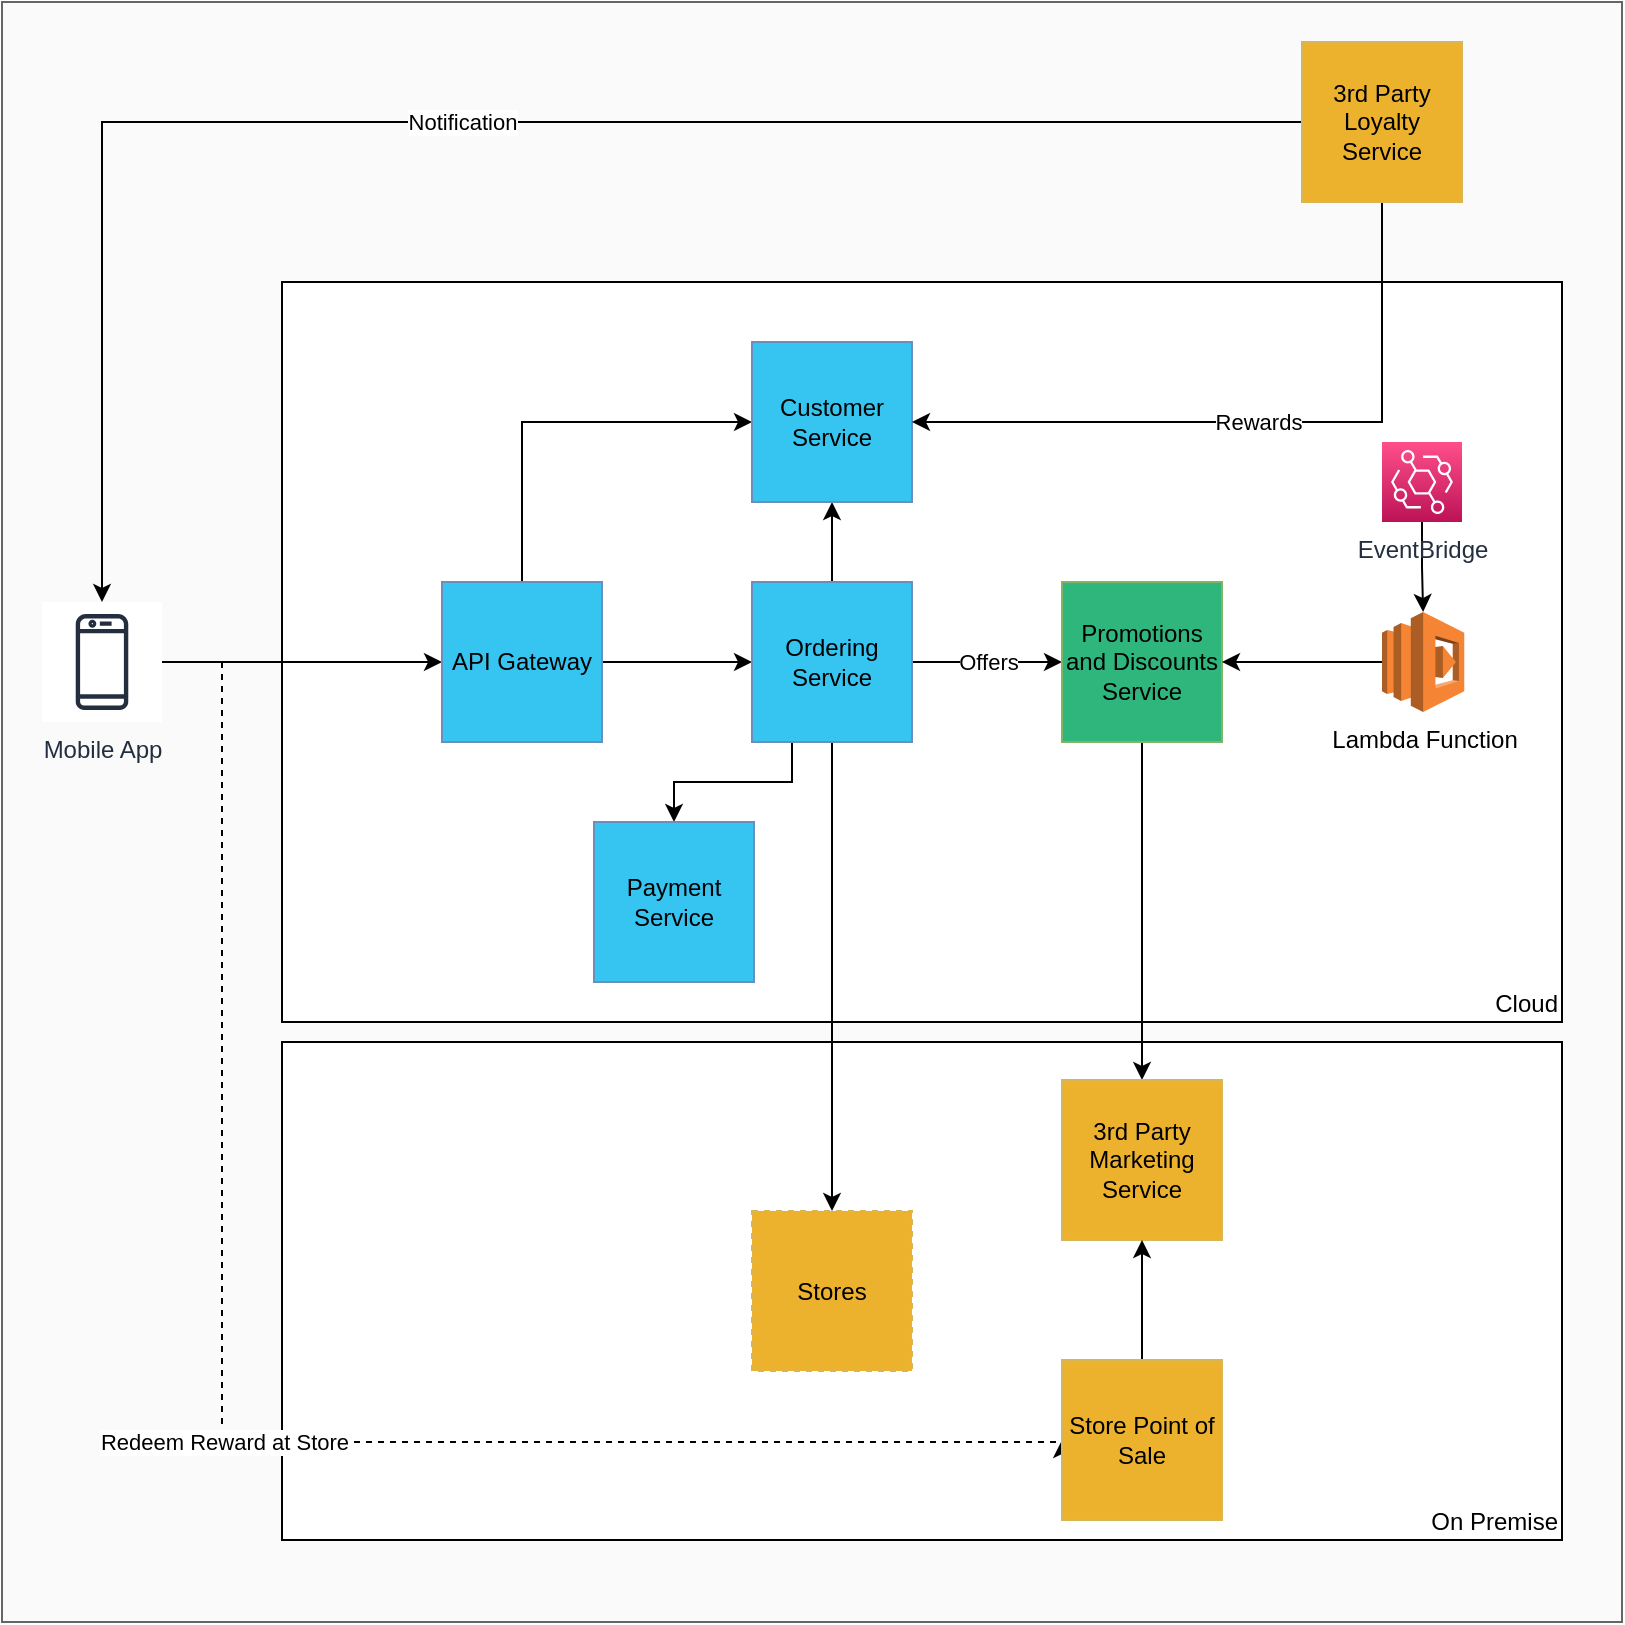 <mxfile version="20.1.1" type="github">
  <diagram id="FHZckZIoKIEDhqi4HK1J" name="Page-1">
    <mxGraphModel dx="1186" dy="736" grid="1" gridSize="10" guides="1" tooltips="1" connect="1" arrows="1" fold="1" page="1" pageScale="1" pageWidth="850" pageHeight="1100" math="0" shadow="0">
      <root>
        <mxCell id="0" />
        <mxCell id="1" parent="0" />
        <mxCell id="kRLWBHvCbc55taYyrKtp-31" value="" style="whiteSpace=wrap;html=1;aspect=fixed;fillColor=#f5f5f5;strokeColor=#666666;fontColor=#333333;fillOpacity=50;" vertex="1" parent="1">
          <mxGeometry x="20" y="20" width="810" height="810" as="geometry" />
        </mxCell>
        <mxCell id="kRLWBHvCbc55taYyrKtp-24" value="On Premise" style="rounded=0;whiteSpace=wrap;html=1;verticalAlign=bottom;align=right;" vertex="1" parent="1">
          <mxGeometry x="160" y="540" width="640" height="249" as="geometry" />
        </mxCell>
        <mxCell id="kRLWBHvCbc55taYyrKtp-22" value="Cloud" style="rounded=0;whiteSpace=wrap;html=1;align=right;verticalAlign=bottom;" vertex="1" parent="1">
          <mxGeometry x="160" y="160" width="640" height="370" as="geometry" />
        </mxCell>
        <mxCell id="kRLWBHvCbc55taYyrKtp-12" style="edgeStyle=orthogonalEdgeStyle;rounded=0;orthogonalLoop=1;jettySize=auto;html=1;" edge="1" parent="1" source="kRLWBHvCbc55taYyrKtp-2" target="kRLWBHvCbc55taYyrKtp-3">
          <mxGeometry relative="1" as="geometry" />
        </mxCell>
        <mxCell id="kRLWBHvCbc55taYyrKtp-28" value="Redeem Reward at Store" style="edgeStyle=orthogonalEdgeStyle;rounded=0;orthogonalLoop=1;jettySize=auto;html=1;entryX=0;entryY=0.5;entryDx=0;entryDy=0;dashed=1;" edge="1" parent="1" source="kRLWBHvCbc55taYyrKtp-2" target="kRLWBHvCbc55taYyrKtp-11">
          <mxGeometry relative="1" as="geometry">
            <Array as="points">
              <mxPoint x="130" y="350" />
              <mxPoint x="130" y="740" />
            </Array>
          </mxGeometry>
        </mxCell>
        <mxCell id="kRLWBHvCbc55taYyrKtp-2" value="Mobile App" style="sketch=0;outlineConnect=0;fontColor=#232F3E;gradientColor=none;strokeColor=#232F3E;fillColor=#ffffff;dashed=0;verticalLabelPosition=bottom;verticalAlign=top;align=center;html=1;fontSize=12;fontStyle=0;aspect=fixed;shape=mxgraph.aws4.resourceIcon;resIcon=mxgraph.aws4.mobile_client;" vertex="1" parent="1">
          <mxGeometry x="40" y="320" width="60" height="60" as="geometry" />
        </mxCell>
        <mxCell id="kRLWBHvCbc55taYyrKtp-13" style="edgeStyle=orthogonalEdgeStyle;rounded=0;orthogonalLoop=1;jettySize=auto;html=1;exitX=0.5;exitY=0;exitDx=0;exitDy=0;entryX=0;entryY=0.5;entryDx=0;entryDy=0;" edge="1" parent="1" source="kRLWBHvCbc55taYyrKtp-3" target="kRLWBHvCbc55taYyrKtp-7">
          <mxGeometry relative="1" as="geometry" />
        </mxCell>
        <mxCell id="kRLWBHvCbc55taYyrKtp-14" style="edgeStyle=orthogonalEdgeStyle;rounded=0;orthogonalLoop=1;jettySize=auto;html=1;exitX=1;exitY=0.5;exitDx=0;exitDy=0;entryX=0;entryY=0.5;entryDx=0;entryDy=0;" edge="1" parent="1" source="kRLWBHvCbc55taYyrKtp-3" target="kRLWBHvCbc55taYyrKtp-4">
          <mxGeometry relative="1" as="geometry" />
        </mxCell>
        <mxCell id="kRLWBHvCbc55taYyrKtp-3" value="API Gateway" style="whiteSpace=wrap;html=1;aspect=fixed;fillColor=#36C5F0;strokeColor=#6c8ebf;" vertex="1" parent="1">
          <mxGeometry x="240" y="310" width="80" height="80" as="geometry" />
        </mxCell>
        <mxCell id="kRLWBHvCbc55taYyrKtp-15" style="edgeStyle=orthogonalEdgeStyle;rounded=0;orthogonalLoop=1;jettySize=auto;html=1;exitX=0.5;exitY=1;exitDx=0;exitDy=0;entryX=0.5;entryY=0;entryDx=0;entryDy=0;" edge="1" parent="1" source="kRLWBHvCbc55taYyrKtp-4" target="kRLWBHvCbc55taYyrKtp-9">
          <mxGeometry relative="1" as="geometry" />
        </mxCell>
        <mxCell id="kRLWBHvCbc55taYyrKtp-17" value="Offers" style="edgeStyle=orthogonalEdgeStyle;rounded=0;orthogonalLoop=1;jettySize=auto;html=1;exitX=1;exitY=0.5;exitDx=0;exitDy=0;" edge="1" parent="1" source="kRLWBHvCbc55taYyrKtp-4" target="kRLWBHvCbc55taYyrKtp-5">
          <mxGeometry relative="1" as="geometry" />
        </mxCell>
        <mxCell id="kRLWBHvCbc55taYyrKtp-25" style="edgeStyle=orthogonalEdgeStyle;rounded=0;orthogonalLoop=1;jettySize=auto;html=1;exitX=0.5;exitY=0;exitDx=0;exitDy=0;entryX=0.5;entryY=1;entryDx=0;entryDy=0;" edge="1" parent="1" source="kRLWBHvCbc55taYyrKtp-4" target="kRLWBHvCbc55taYyrKtp-7">
          <mxGeometry relative="1" as="geometry" />
        </mxCell>
        <mxCell id="kRLWBHvCbc55taYyrKtp-30" style="edgeStyle=orthogonalEdgeStyle;rounded=0;orthogonalLoop=1;jettySize=auto;html=1;exitX=0.25;exitY=1;exitDx=0;exitDy=0;entryX=0.5;entryY=0;entryDx=0;entryDy=0;" edge="1" parent="1" source="kRLWBHvCbc55taYyrKtp-4" target="kRLWBHvCbc55taYyrKtp-29">
          <mxGeometry relative="1" as="geometry" />
        </mxCell>
        <mxCell id="kRLWBHvCbc55taYyrKtp-4" value="Ordering Service" style="whiteSpace=wrap;html=1;aspect=fixed;fillColor=#36C5F0;strokeColor=#6c8ebf;" vertex="1" parent="1">
          <mxGeometry x="395" y="310" width="80" height="80" as="geometry" />
        </mxCell>
        <mxCell id="kRLWBHvCbc55taYyrKtp-18" style="edgeStyle=orthogonalEdgeStyle;rounded=0;orthogonalLoop=1;jettySize=auto;html=1;exitX=0.5;exitY=1;exitDx=0;exitDy=0;entryX=0.5;entryY=0;entryDx=0;entryDy=0;" edge="1" parent="1" source="kRLWBHvCbc55taYyrKtp-5" target="kRLWBHvCbc55taYyrKtp-6">
          <mxGeometry relative="1" as="geometry" />
        </mxCell>
        <mxCell id="kRLWBHvCbc55taYyrKtp-5" value="Promotions and Discounts Service" style="whiteSpace=wrap;html=1;aspect=fixed;fillColor=#2eb67d;strokeColor=#82b366;" vertex="1" parent="1">
          <mxGeometry x="550" y="310" width="80" height="80" as="geometry" />
        </mxCell>
        <mxCell id="kRLWBHvCbc55taYyrKtp-6" value="3rd Party Marketing Service" style="whiteSpace=wrap;html=1;aspect=fixed;fillColor=#ECB22E;strokeColor=#d6b656;" vertex="1" parent="1">
          <mxGeometry x="550" y="559" width="80" height="80" as="geometry" />
        </mxCell>
        <mxCell id="kRLWBHvCbc55taYyrKtp-7" value="Customer Service" style="whiteSpace=wrap;html=1;aspect=fixed;fillColor=#36c5f0;strokeColor=#6c8ebf;" vertex="1" parent="1">
          <mxGeometry x="395" y="190" width="80" height="80" as="geometry" />
        </mxCell>
        <mxCell id="kRLWBHvCbc55taYyrKtp-20" value="Notification" style="edgeStyle=orthogonalEdgeStyle;rounded=0;orthogonalLoop=1;jettySize=auto;html=1;exitX=0;exitY=0.5;exitDx=0;exitDy=0;" edge="1" parent="1" source="kRLWBHvCbc55taYyrKtp-8" target="kRLWBHvCbc55taYyrKtp-2">
          <mxGeometry relative="1" as="geometry" />
        </mxCell>
        <mxCell id="kRLWBHvCbc55taYyrKtp-21" value="Rewards" style="edgeStyle=orthogonalEdgeStyle;rounded=0;orthogonalLoop=1;jettySize=auto;html=1;exitX=0.5;exitY=1;exitDx=0;exitDy=0;entryX=1;entryY=0.5;entryDx=0;entryDy=0;" edge="1" parent="1" source="kRLWBHvCbc55taYyrKtp-8" target="kRLWBHvCbc55taYyrKtp-7">
          <mxGeometry relative="1" as="geometry" />
        </mxCell>
        <mxCell id="kRLWBHvCbc55taYyrKtp-8" value="3rd Party Loyalty Service" style="whiteSpace=wrap;html=1;aspect=fixed;fillColor=#ecb22e;strokeColor=#d6b656;" vertex="1" parent="1">
          <mxGeometry x="670" y="40" width="80" height="80" as="geometry" />
        </mxCell>
        <mxCell id="kRLWBHvCbc55taYyrKtp-9" value="Stores" style="whiteSpace=wrap;html=1;aspect=fixed;dashed=1;fillColor=#ECB22E;strokeColor=#d6b656;" vertex="1" parent="1">
          <mxGeometry x="395" y="624.5" width="80" height="80" as="geometry" />
        </mxCell>
        <mxCell id="kRLWBHvCbc55taYyrKtp-27" style="edgeStyle=orthogonalEdgeStyle;rounded=0;orthogonalLoop=1;jettySize=auto;html=1;exitX=0.5;exitY=0;exitDx=0;exitDy=0;entryX=0.5;entryY=1;entryDx=0;entryDy=0;" edge="1" parent="1" source="kRLWBHvCbc55taYyrKtp-11" target="kRLWBHvCbc55taYyrKtp-6">
          <mxGeometry relative="1" as="geometry" />
        </mxCell>
        <mxCell id="kRLWBHvCbc55taYyrKtp-11" value="Store Point of Sale" style="whiteSpace=wrap;html=1;aspect=fixed;fillColor=#ECB22E;strokeColor=#d6b656;" vertex="1" parent="1">
          <mxGeometry x="550" y="699" width="80" height="80" as="geometry" />
        </mxCell>
        <mxCell id="kRLWBHvCbc55taYyrKtp-29" value="Payment Service" style="whiteSpace=wrap;html=1;aspect=fixed;fillColor=#36C5F0;strokeColor=#6c8ebf;" vertex="1" parent="1">
          <mxGeometry x="316" y="430" width="80" height="80" as="geometry" />
        </mxCell>
        <mxCell id="kRLWBHvCbc55taYyrKtp-35" style="edgeStyle=orthogonalEdgeStyle;rounded=0;orthogonalLoop=1;jettySize=auto;html=1;exitX=0.5;exitY=1;exitDx=0;exitDy=0;exitPerimeter=0;" edge="1" parent="1" source="kRLWBHvCbc55taYyrKtp-32" target="kRLWBHvCbc55taYyrKtp-34">
          <mxGeometry relative="1" as="geometry" />
        </mxCell>
        <mxCell id="kRLWBHvCbc55taYyrKtp-32" value="EventBridge" style="sketch=0;points=[[0,0,0],[0.25,0,0],[0.5,0,0],[0.75,0,0],[1,0,0],[0,1,0],[0.25,1,0],[0.5,1,0],[0.75,1,0],[1,1,0],[0,0.25,0],[0,0.5,0],[0,0.75,0],[1,0.25,0],[1,0.5,0],[1,0.75,0]];outlineConnect=0;fontColor=#232F3E;gradientColor=#FF4F8B;gradientDirection=north;fillColor=#BC1356;strokeColor=#ffffff;dashed=0;verticalLabelPosition=bottom;verticalAlign=top;align=center;html=1;fontSize=12;fontStyle=0;aspect=fixed;shape=mxgraph.aws4.resourceIcon;resIcon=mxgraph.aws4.eventbridge;" vertex="1" parent="1">
          <mxGeometry x="710" y="240" width="40" height="40" as="geometry" />
        </mxCell>
        <mxCell id="kRLWBHvCbc55taYyrKtp-36" style="edgeStyle=orthogonalEdgeStyle;rounded=0;orthogonalLoop=1;jettySize=auto;html=1;exitX=0;exitY=0.5;exitDx=0;exitDy=0;exitPerimeter=0;" edge="1" parent="1" source="kRLWBHvCbc55taYyrKtp-34" target="kRLWBHvCbc55taYyrKtp-5">
          <mxGeometry relative="1" as="geometry" />
        </mxCell>
        <mxCell id="kRLWBHvCbc55taYyrKtp-34" value="Lambda Function" style="outlineConnect=0;dashed=0;verticalLabelPosition=bottom;verticalAlign=top;align=center;html=1;shape=mxgraph.aws3.lambda;fillColor=#F58534;gradientColor=none;" vertex="1" parent="1">
          <mxGeometry x="710" y="325" width="41.13" height="50" as="geometry" />
        </mxCell>
      </root>
    </mxGraphModel>
  </diagram>
</mxfile>
